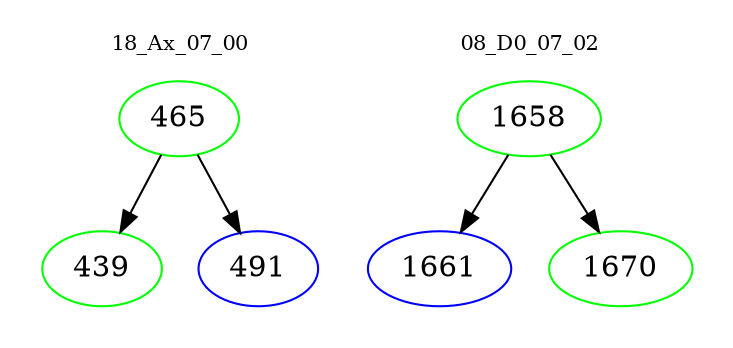 digraph{
subgraph cluster_0 {
color = white
label = "18_Ax_07_00";
fontsize=10;
T0_465 [label="465", color="green"]
T0_465 -> T0_439 [color="black"]
T0_439 [label="439", color="green"]
T0_465 -> T0_491 [color="black"]
T0_491 [label="491", color="blue"]
}
subgraph cluster_1 {
color = white
label = "08_D0_07_02";
fontsize=10;
T1_1658 [label="1658", color="green"]
T1_1658 -> T1_1661 [color="black"]
T1_1661 [label="1661", color="blue"]
T1_1658 -> T1_1670 [color="black"]
T1_1670 [label="1670", color="green"]
}
}
